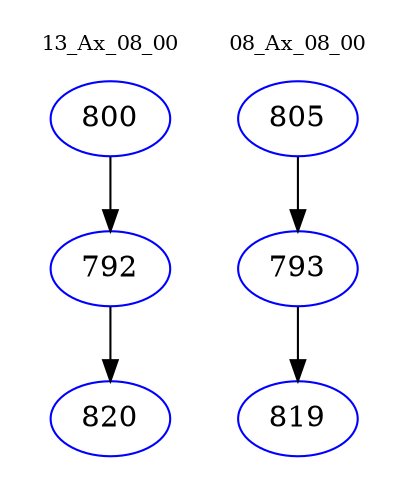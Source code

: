 digraph{
subgraph cluster_0 {
color = white
label = "13_Ax_08_00";
fontsize=10;
T0_800 [label="800", color="blue"]
T0_800 -> T0_792 [color="black"]
T0_792 [label="792", color="blue"]
T0_792 -> T0_820 [color="black"]
T0_820 [label="820", color="blue"]
}
subgraph cluster_1 {
color = white
label = "08_Ax_08_00";
fontsize=10;
T1_805 [label="805", color="blue"]
T1_805 -> T1_793 [color="black"]
T1_793 [label="793", color="blue"]
T1_793 -> T1_819 [color="black"]
T1_819 [label="819", color="blue"]
}
}
